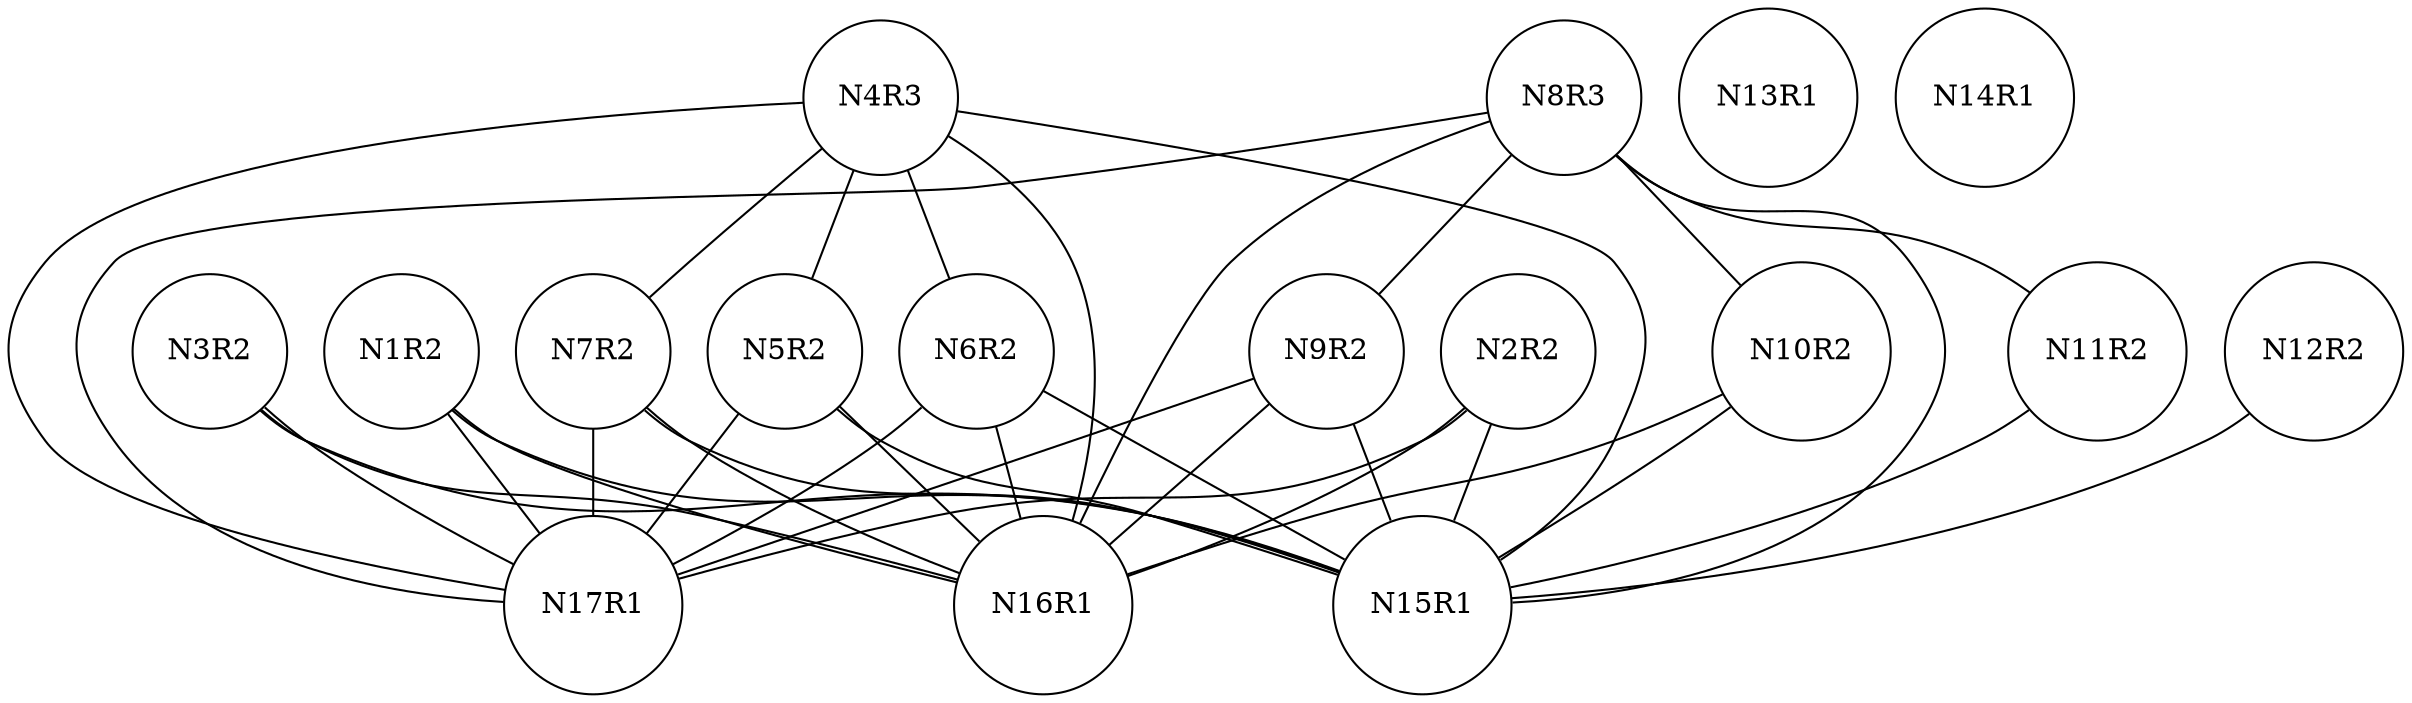 graph ig {
    node [shape = circle];
    N1R2;
    N2R2;
    N3R2;
    N4R3;
    N5R2;
    N6R2;
    N7R2;
    N8R3;
    N9R2;
    N10R2;
    N11R2;
    N12R2;
    N13R1;
    N14R1;
    N15R1;
    N17R1;
    N16R1;
    N1R2 -- N15R1;
    N1R2 -- N16R1;
    N1R2 -- N17R1;
    N2R2 -- N15R1;
    N2R2 -- N16R1;
    N2R2 -- N17R1;
    N3R2 -- N15R1;
    N3R2 -- N16R1;
    N3R2 -- N17R1;
    N4R3 -- N7R2;
    N4R3 -- N6R2;
    N4R3 -- N5R2;
    N4R3 -- N15R1;
    N4R3 -- N16R1;
    N4R3 -- N17R1;
    N5R2 -- N15R1;
    N5R2 -- N16R1;
    N5R2 -- N17R1;
    N6R2 -- N15R1;
    N6R2 -- N16R1;
    N6R2 -- N17R1;
    N7R2 -- N15R1;
    N7R2 -- N16R1;
    N7R2 -- N17R1;
    N8R3 -- N11R2;
    N8R3 -- N10R2;
    N8R3 -- N9R2;
    N8R3 -- N15R1;
    N8R3 -- N16R1;
    N8R3 -- N17R1;
    N9R2 -- N15R1;
    N9R2 -- N16R1;
    N9R2 -- N17R1;
    N10R2 -- N15R1;
    N10R2 -- N16R1;
    N11R2 -- N15R1;
    N12R2 -- N15R1;
}

